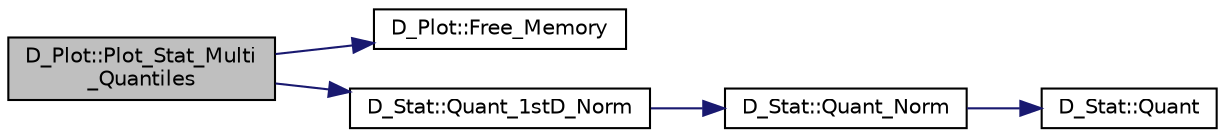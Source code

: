 digraph "D_Plot::Plot_Stat_Multi_Quantiles"
{
 // LATEX_PDF_SIZE
  edge [fontname="Helvetica",fontsize="10",labelfontname="Helvetica",labelfontsize="10"];
  node [fontname="Helvetica",fontsize="10",shape=record];
  rankdir="LR";
  Node1 [label="D_Plot::Plot_Stat_Multi\l_Quantiles",height=0.2,width=0.4,color="black", fillcolor="grey75", style="filled", fontcolor="black",tooltip=" "];
  Node1 -> Node2 [color="midnightblue",fontsize="10",style="solid"];
  Node2 [label="D_Plot::Free_Memory",height=0.2,width=0.4,color="black", fillcolor="white", style="filled",URL="$class_d___plot.html#a4cecadf94d163873a84edc13a6f2ba27",tooltip=" "];
  Node1 -> Node3 [color="midnightblue",fontsize="10",style="solid"];
  Node3 [label="D_Stat::Quant_1stD_Norm",height=0.2,width=0.4,color="black", fillcolor="white", style="filled",URL="$class_d___stat.html#a1fd839b84e390c5512a33cd358e9d83e",tooltip=" "];
  Node3 -> Node4 [color="midnightblue",fontsize="10",style="solid"];
  Node4 [label="D_Stat::Quant_Norm",height=0.2,width=0.4,color="black", fillcolor="white", style="filled",URL="$class_d___stat.html#a0f7902a94ead679ce1d22217c3bb7dd3",tooltip=" "];
  Node4 -> Node5 [color="midnightblue",fontsize="10",style="solid"];
  Node5 [label="D_Stat::Quant",height=0.2,width=0.4,color="black", fillcolor="white", style="filled",URL="$class_d___stat.html#a481cfdd09c9550b93d6ac540ab59a90f",tooltip=" "];
}
